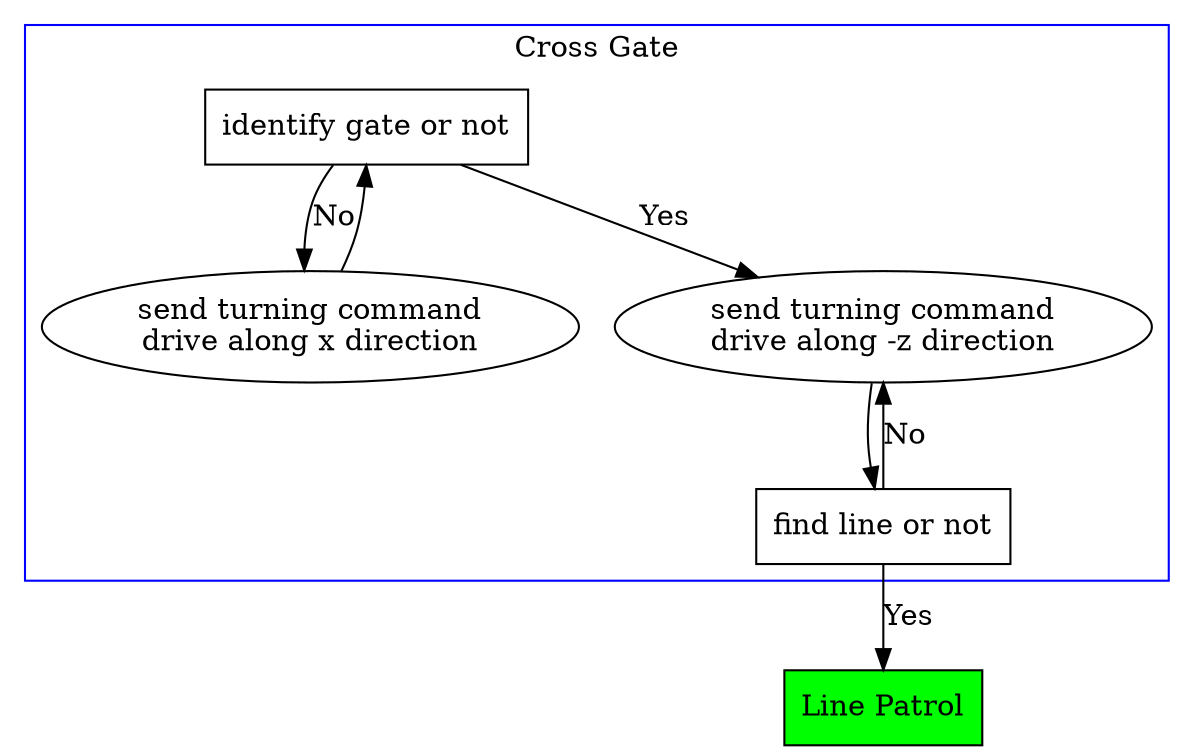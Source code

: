 digraph G {
    compound=true;
    subgraph cluster0 {
        color=blue
        label="Cross Gate"
        "identify gate or not" [shape=box]
        "identify gate or not" -> "send turning command\ndrive along x direction" [label="No"]
        "send turning command\ndrive along x direction" -> "identify gate or not"
        "identify gate or not" -> "send turning command\ndrive along -z direction" [label="Yes"]
        "find line or not" [shape=box]
        "send turning command\ndrive along -z direction" -> "find line or not"
        "find line or not" -> "send turning command\ndrive along -z direction" [label="No"]
    }
    "Line Patrol" [shape=box fillcolor=green style=filled]
    "find line or not" -> "Line Patrol" [label="Yes"]
}